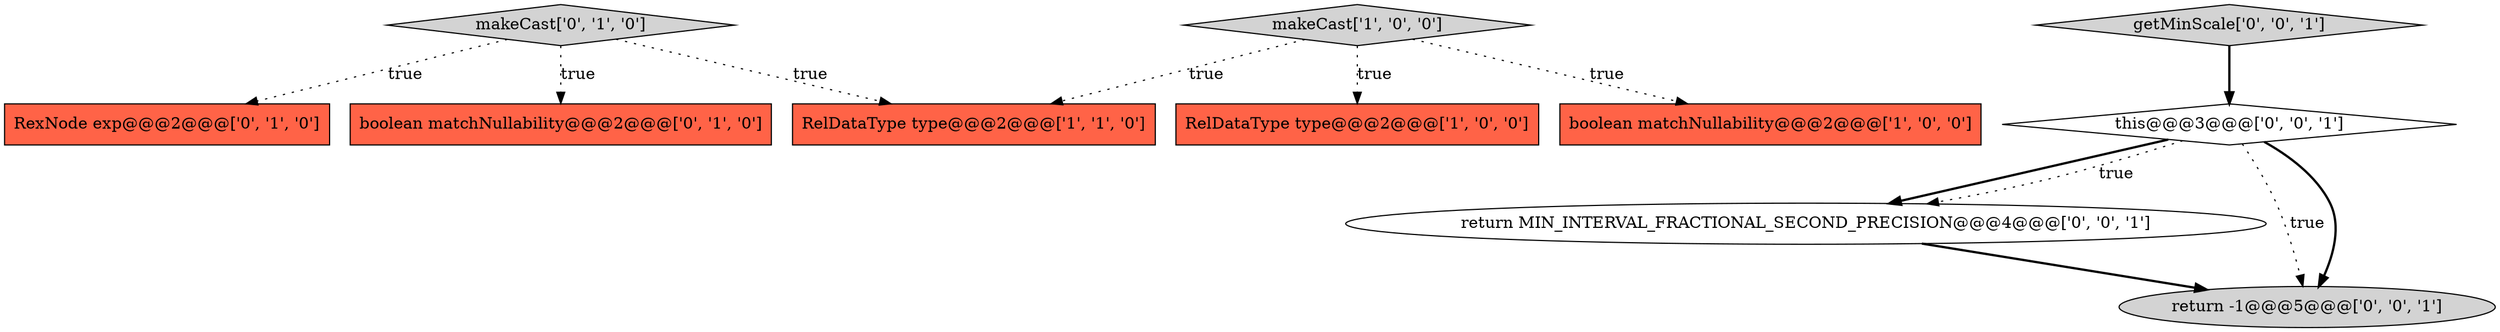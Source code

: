 digraph {
4 [style = filled, label = "RexNode exp@@@2@@@['0', '1', '0']", fillcolor = tomato, shape = box image = "AAA0AAABBB2BBB"];
6 [style = filled, label = "makeCast['0', '1', '0']", fillcolor = lightgray, shape = diamond image = "AAA0AAABBB2BBB"];
3 [style = filled, label = "makeCast['1', '0', '0']", fillcolor = lightgray, shape = diamond image = "AAA0AAABBB1BBB"];
8 [style = filled, label = "this@@@3@@@['0', '0', '1']", fillcolor = white, shape = diamond image = "AAA0AAABBB3BBB"];
5 [style = filled, label = "boolean matchNullability@@@2@@@['0', '1', '0']", fillcolor = tomato, shape = box image = "AAA0AAABBB2BBB"];
7 [style = filled, label = "return MIN_INTERVAL_FRACTIONAL_SECOND_PRECISION@@@4@@@['0', '0', '1']", fillcolor = white, shape = ellipse image = "AAA0AAABBB3BBB"];
1 [style = filled, label = "RelDataType type@@@2@@@['1', '0', '0']", fillcolor = tomato, shape = box image = "AAA0AAABBB1BBB"];
0 [style = filled, label = "boolean matchNullability@@@2@@@['1', '0', '0']", fillcolor = tomato, shape = box image = "AAA0AAABBB1BBB"];
2 [style = filled, label = "RelDataType type@@@2@@@['1', '1', '0']", fillcolor = tomato, shape = box image = "AAA0AAABBB1BBB"];
10 [style = filled, label = "return -1@@@5@@@['0', '0', '1']", fillcolor = lightgray, shape = ellipse image = "AAA0AAABBB3BBB"];
9 [style = filled, label = "getMinScale['0', '0', '1']", fillcolor = lightgray, shape = diamond image = "AAA0AAABBB3BBB"];
8->10 [style = dotted, label="true"];
8->7 [style = bold, label=""];
6->5 [style = dotted, label="true"];
6->4 [style = dotted, label="true"];
6->2 [style = dotted, label="true"];
9->8 [style = bold, label=""];
8->7 [style = dotted, label="true"];
3->2 [style = dotted, label="true"];
8->10 [style = bold, label=""];
3->1 [style = dotted, label="true"];
7->10 [style = bold, label=""];
3->0 [style = dotted, label="true"];
}
